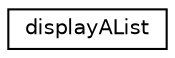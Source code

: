 digraph "Graphical Class Hierarchy"
{
 // LATEX_PDF_SIZE
  edge [fontname="Helvetica",fontsize="10",labelfontname="Helvetica",labelfontsize="10"];
  node [fontname="Helvetica",fontsize="10",shape=record];
  rankdir="LR";
  Node0 [label="displayAList",height=0.2,width=0.4,color="black", fillcolor="white", style="filled",URL="$classdisplayAList.html",tooltip=" "];
}
